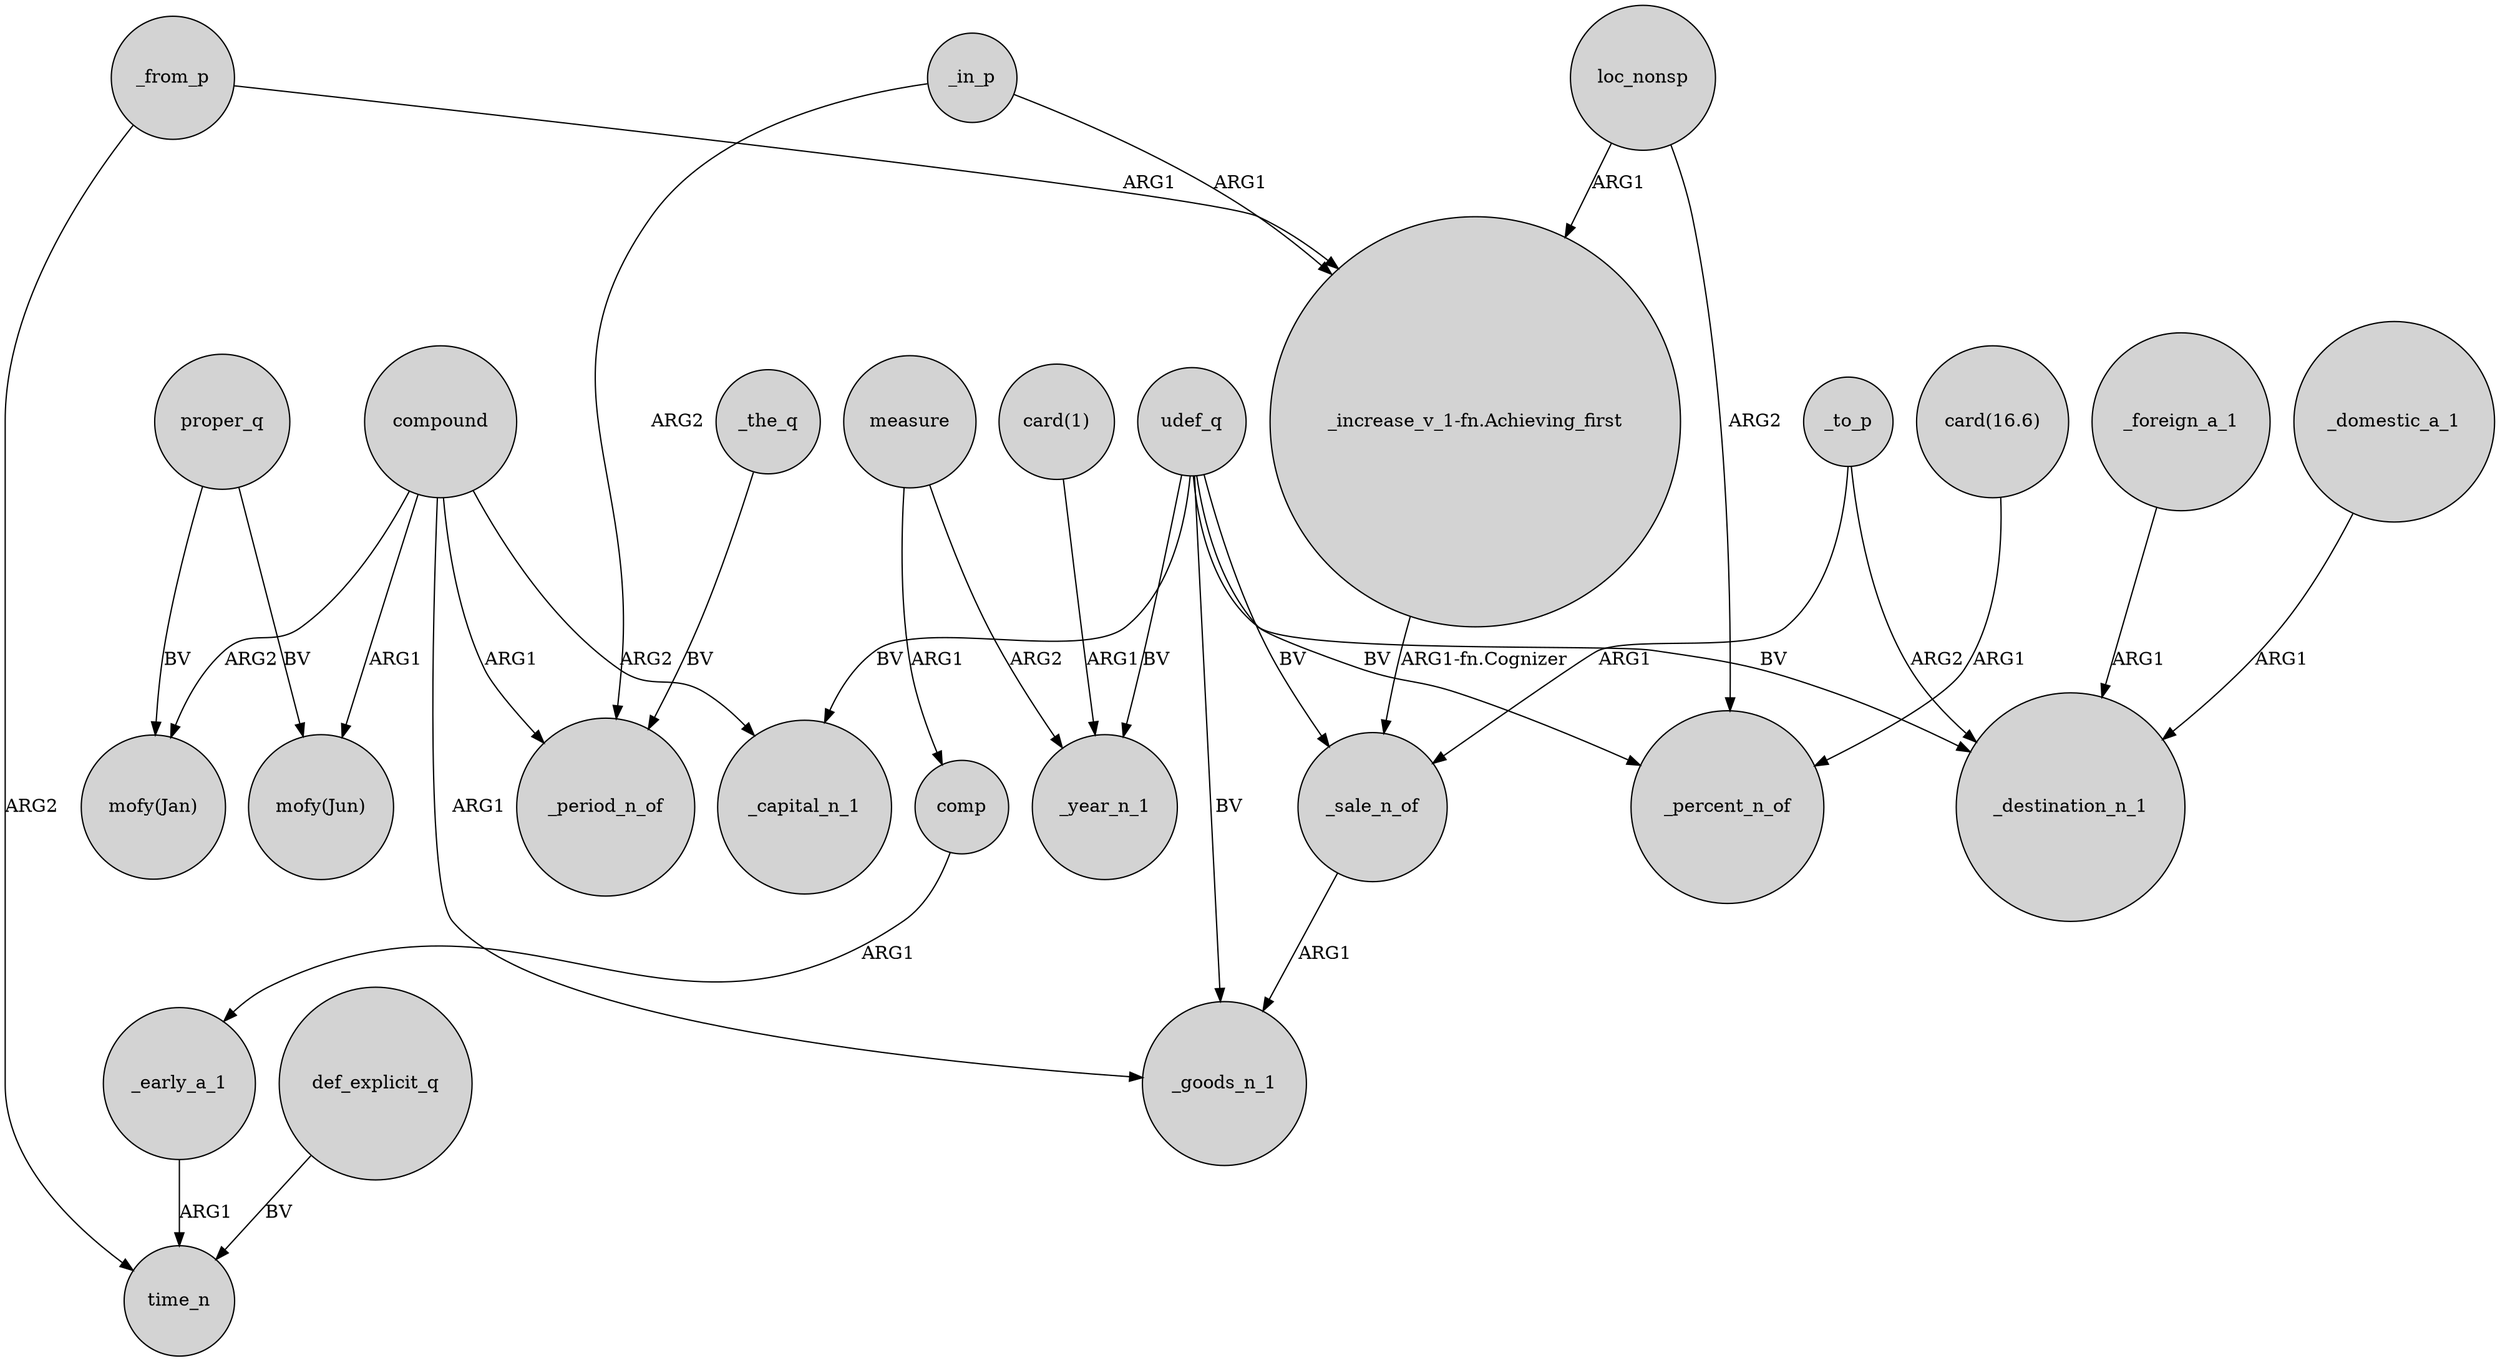 digraph {
	node [shape=circle style=filled]
	_early_a_1 -> time_n [label=ARG1]
	_to_p -> _destination_n_1 [label=ARG2]
	compound -> "mofy(Jan)" [label=ARG2]
	compound -> "mofy(Jun)" [label=ARG1]
	"card(16.6)" -> _percent_n_of [label=ARG1]
	proper_q -> "mofy(Jan)" [label=BV]
	_sale_n_of -> _goods_n_1 [label=ARG1]
	"card(1)" -> _year_n_1 [label=ARG1]
	loc_nonsp -> "_increase_v_1-fn.Achieving_first" [label=ARG1]
	_in_p -> _period_n_of [label=ARG2]
	comp -> _early_a_1 [label=ARG1]
	_from_p -> time_n [label=ARG2]
	udef_q -> _sale_n_of [label=BV]
	proper_q -> "mofy(Jun)" [label=BV]
	_to_p -> _sale_n_of [label=ARG1]
	measure -> _year_n_1 [label=ARG2]
	udef_q -> _percent_n_of [label=BV]
	udef_q -> _capital_n_1 [label=BV]
	_foreign_a_1 -> _destination_n_1 [label=ARG1]
	udef_q -> _goods_n_1 [label=BV]
	_from_p -> "_increase_v_1-fn.Achieving_first" [label=ARG1]
	compound -> _goods_n_1 [label=ARG1]
	_domestic_a_1 -> _destination_n_1 [label=ARG1]
	compound -> _period_n_of [label=ARG1]
	measure -> comp [label=ARG1]
	_in_p -> "_increase_v_1-fn.Achieving_first" [label=ARG1]
	compound -> _capital_n_1 [label=ARG2]
	def_explicit_q -> time_n [label=BV]
	udef_q -> _year_n_1 [label=BV]
	udef_q -> _destination_n_1 [label=BV]
	_the_q -> _period_n_of [label=BV]
	"_increase_v_1-fn.Achieving_first" -> _sale_n_of [label="ARG1-fn.Cognizer"]
	loc_nonsp -> _percent_n_of [label=ARG2]
}
